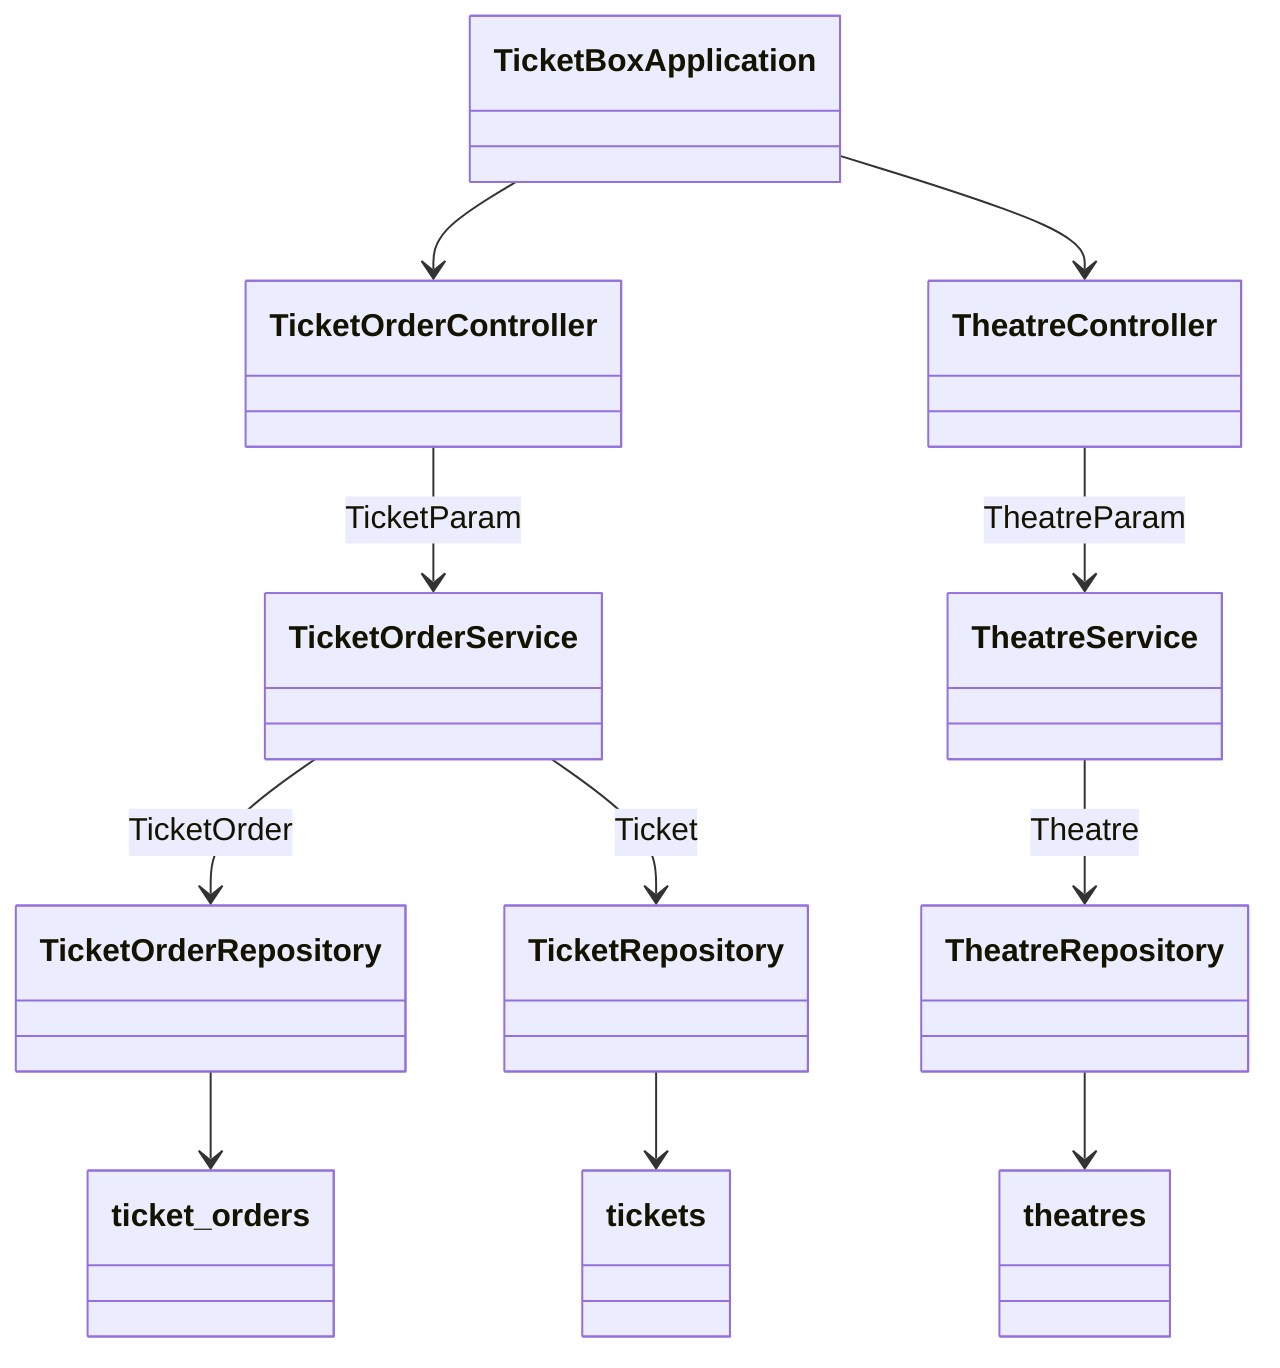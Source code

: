 classDiagram

    %% application
    class TicketBoxApplication
    TicketBoxApplication --> TicketOrderController
    TicketBoxApplication --> TheatreController

    %% controller
    class TicketOrderController
    TicketOrderController --> TicketOrderService : TicketParam

    class TheatreController
    TheatreController --> TheatreService : TheatreParam

    class TicketOrderService
    TicketOrderService --> TicketOrderRepository : TicketOrder
    TicketOrderService --> TicketRepository : Ticket

    class TheatreService
    TheatreService --> TheatreRepository : Theatre

    %% persistence
    class TicketRepository
    TicketRepository --> tickets

    class TicketOrderRepository
    TicketOrderRepository --> ticket_orders

    class TheatreRepository
    TheatreRepository --> theatres